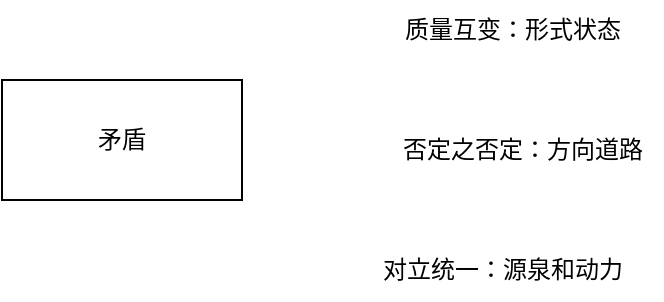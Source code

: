 <mxfile version="24.3.0" type="github">
  <diagram name="第 1 页" id="9cOVtWoqRpHsyyoPQM1w">
    <mxGraphModel dx="1050" dy="522" grid="1" gridSize="10" guides="1" tooltips="1" connect="1" arrows="1" fold="1" page="1" pageScale="1" pageWidth="827" pageHeight="1169" math="0" shadow="0">
      <root>
        <mxCell id="0" />
        <mxCell id="1" parent="0" />
        <mxCell id="4WQlWzJM2xi80WpdYUxq-1" value="矛盾" style="rounded=0;whiteSpace=wrap;html=1;" vertex="1" parent="1">
          <mxGeometry x="120" y="190" width="120" height="60" as="geometry" />
        </mxCell>
        <mxCell id="4WQlWzJM2xi80WpdYUxq-2" value="质量互变：形式状态" style="text;html=1;align=center;verticalAlign=middle;resizable=0;points=[];autosize=1;strokeColor=none;fillColor=none;" vertex="1" parent="1">
          <mxGeometry x="310" y="150" width="130" height="30" as="geometry" />
        </mxCell>
        <mxCell id="4WQlWzJM2xi80WpdYUxq-3" value="否定之否定：方向道路" style="text;html=1;align=center;verticalAlign=middle;resizable=0;points=[];autosize=1;strokeColor=none;fillColor=none;" vertex="1" parent="1">
          <mxGeometry x="310" y="210" width="140" height="30" as="geometry" />
        </mxCell>
        <mxCell id="4WQlWzJM2xi80WpdYUxq-4" value="对立统一：源泉和动力" style="text;html=1;align=center;verticalAlign=middle;resizable=0;points=[];autosize=1;strokeColor=none;fillColor=none;" vertex="1" parent="1">
          <mxGeometry x="300" y="270" width="140" height="30" as="geometry" />
        </mxCell>
      </root>
    </mxGraphModel>
  </diagram>
</mxfile>
